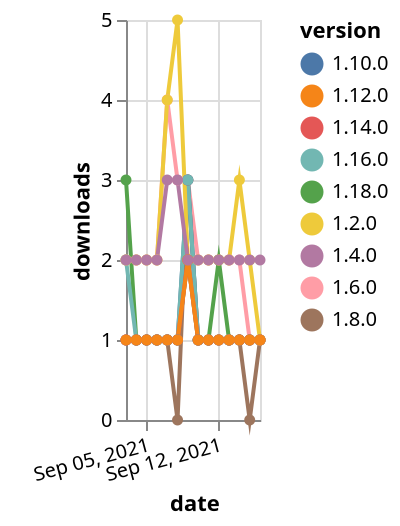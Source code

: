 {"$schema": "https://vega.github.io/schema/vega-lite/v5.json", "description": "A simple bar chart with embedded data.", "data": {"values": [{"date": "2021-09-03", "total": 2524, "delta": 2, "version": "1.6.0"}, {"date": "2021-09-04", "total": 2526, "delta": 2, "version": "1.6.0"}, {"date": "2021-09-05", "total": 2528, "delta": 2, "version": "1.6.0"}, {"date": "2021-09-06", "total": 2530, "delta": 2, "version": "1.6.0"}, {"date": "2021-09-07", "total": 2534, "delta": 4, "version": "1.6.0"}, {"date": "2021-09-08", "total": 2537, "delta": 3, "version": "1.6.0"}, {"date": "2021-09-09", "total": 2540, "delta": 3, "version": "1.6.0"}, {"date": "2021-09-10", "total": 2542, "delta": 2, "version": "1.6.0"}, {"date": "2021-09-11", "total": 2544, "delta": 2, "version": "1.6.0"}, {"date": "2021-09-12", "total": 2546, "delta": 2, "version": "1.6.0"}, {"date": "2021-09-13", "total": 2548, "delta": 2, "version": "1.6.0"}, {"date": "2021-09-14", "total": 2550, "delta": 2, "version": "1.6.0"}, {"date": "2021-09-15", "total": 2551, "delta": 1, "version": "1.6.0"}, {"date": "2021-09-16", "total": 2552, "delta": 1, "version": "1.6.0"}, {"date": "2021-09-03", "total": 123, "delta": 3, "version": "1.18.0"}, {"date": "2021-09-04", "total": 124, "delta": 1, "version": "1.18.0"}, {"date": "2021-09-05", "total": 125, "delta": 1, "version": "1.18.0"}, {"date": "2021-09-06", "total": 126, "delta": 1, "version": "1.18.0"}, {"date": "2021-09-07", "total": 127, "delta": 1, "version": "1.18.0"}, {"date": "2021-09-08", "total": 128, "delta": 1, "version": "1.18.0"}, {"date": "2021-09-09", "total": 130, "delta": 2, "version": "1.18.0"}, {"date": "2021-09-10", "total": 131, "delta": 1, "version": "1.18.0"}, {"date": "2021-09-11", "total": 132, "delta": 1, "version": "1.18.0"}, {"date": "2021-09-12", "total": 134, "delta": 2, "version": "1.18.0"}, {"date": "2021-09-13", "total": 135, "delta": 1, "version": "1.18.0"}, {"date": "2021-09-14", "total": 136, "delta": 1, "version": "1.18.0"}, {"date": "2021-09-15", "total": 137, "delta": 1, "version": "1.18.0"}, {"date": "2021-09-16", "total": 138, "delta": 1, "version": "1.18.0"}, {"date": "2021-09-03", "total": 247, "delta": 1, "version": "1.8.0"}, {"date": "2021-09-04", "total": 248, "delta": 1, "version": "1.8.0"}, {"date": "2021-09-05", "total": 249, "delta": 1, "version": "1.8.0"}, {"date": "2021-09-06", "total": 250, "delta": 1, "version": "1.8.0"}, {"date": "2021-09-07", "total": 251, "delta": 1, "version": "1.8.0"}, {"date": "2021-09-08", "total": 251, "delta": 0, "version": "1.8.0"}, {"date": "2021-09-09", "total": 254, "delta": 3, "version": "1.8.0"}, {"date": "2021-09-10", "total": 255, "delta": 1, "version": "1.8.0"}, {"date": "2021-09-11", "total": 256, "delta": 1, "version": "1.8.0"}, {"date": "2021-09-12", "total": 257, "delta": 1, "version": "1.8.0"}, {"date": "2021-09-13", "total": 258, "delta": 1, "version": "1.8.0"}, {"date": "2021-09-14", "total": 259, "delta": 1, "version": "1.8.0"}, {"date": "2021-09-15", "total": 259, "delta": 0, "version": "1.8.0"}, {"date": "2021-09-16", "total": 260, "delta": 1, "version": "1.8.0"}, {"date": "2021-09-03", "total": 315, "delta": 1, "version": "1.10.0"}, {"date": "2021-09-04", "total": 316, "delta": 1, "version": "1.10.0"}, {"date": "2021-09-05", "total": 317, "delta": 1, "version": "1.10.0"}, {"date": "2021-09-06", "total": 318, "delta": 1, "version": "1.10.0"}, {"date": "2021-09-07", "total": 319, "delta": 1, "version": "1.10.0"}, {"date": "2021-09-08", "total": 320, "delta": 1, "version": "1.10.0"}, {"date": "2021-09-09", "total": 323, "delta": 3, "version": "1.10.0"}, {"date": "2021-09-10", "total": 324, "delta": 1, "version": "1.10.0"}, {"date": "2021-09-11", "total": 325, "delta": 1, "version": "1.10.0"}, {"date": "2021-09-12", "total": 326, "delta": 1, "version": "1.10.0"}, {"date": "2021-09-13", "total": 327, "delta": 1, "version": "1.10.0"}, {"date": "2021-09-14", "total": 328, "delta": 1, "version": "1.10.0"}, {"date": "2021-09-15", "total": 329, "delta": 1, "version": "1.10.0"}, {"date": "2021-09-16", "total": 330, "delta": 1, "version": "1.10.0"}, {"date": "2021-09-03", "total": 181, "delta": 2, "version": "1.16.0"}, {"date": "2021-09-04", "total": 182, "delta": 1, "version": "1.16.0"}, {"date": "2021-09-05", "total": 183, "delta": 1, "version": "1.16.0"}, {"date": "2021-09-06", "total": 184, "delta": 1, "version": "1.16.0"}, {"date": "2021-09-07", "total": 185, "delta": 1, "version": "1.16.0"}, {"date": "2021-09-08", "total": 186, "delta": 1, "version": "1.16.0"}, {"date": "2021-09-09", "total": 189, "delta": 3, "version": "1.16.0"}, {"date": "2021-09-10", "total": 190, "delta": 1, "version": "1.16.0"}, {"date": "2021-09-11", "total": 191, "delta": 1, "version": "1.16.0"}, {"date": "2021-09-12", "total": 192, "delta": 1, "version": "1.16.0"}, {"date": "2021-09-13", "total": 193, "delta": 1, "version": "1.16.0"}, {"date": "2021-09-14", "total": 194, "delta": 1, "version": "1.16.0"}, {"date": "2021-09-15", "total": 195, "delta": 1, "version": "1.16.0"}, {"date": "2021-09-16", "total": 196, "delta": 1, "version": "1.16.0"}, {"date": "2021-09-03", "total": 3286, "delta": 2, "version": "1.2.0"}, {"date": "2021-09-04", "total": 3288, "delta": 2, "version": "1.2.0"}, {"date": "2021-09-05", "total": 3290, "delta": 2, "version": "1.2.0"}, {"date": "2021-09-06", "total": 3292, "delta": 2, "version": "1.2.0"}, {"date": "2021-09-07", "total": 3296, "delta": 4, "version": "1.2.0"}, {"date": "2021-09-08", "total": 3301, "delta": 5, "version": "1.2.0"}, {"date": "2021-09-09", "total": 3303, "delta": 2, "version": "1.2.0"}, {"date": "2021-09-10", "total": 3305, "delta": 2, "version": "1.2.0"}, {"date": "2021-09-11", "total": 3307, "delta": 2, "version": "1.2.0"}, {"date": "2021-09-12", "total": 3309, "delta": 2, "version": "1.2.0"}, {"date": "2021-09-13", "total": 3311, "delta": 2, "version": "1.2.0"}, {"date": "2021-09-14", "total": 3314, "delta": 3, "version": "1.2.0"}, {"date": "2021-09-15", "total": 3316, "delta": 2, "version": "1.2.0"}, {"date": "2021-09-16", "total": 3317, "delta": 1, "version": "1.2.0"}, {"date": "2021-09-03", "total": 156, "delta": 1, "version": "1.14.0"}, {"date": "2021-09-04", "total": 157, "delta": 1, "version": "1.14.0"}, {"date": "2021-09-05", "total": 158, "delta": 1, "version": "1.14.0"}, {"date": "2021-09-06", "total": 159, "delta": 1, "version": "1.14.0"}, {"date": "2021-09-07", "total": 160, "delta": 1, "version": "1.14.0"}, {"date": "2021-09-08", "total": 161, "delta": 1, "version": "1.14.0"}, {"date": "2021-09-09", "total": 163, "delta": 2, "version": "1.14.0"}, {"date": "2021-09-10", "total": 164, "delta": 1, "version": "1.14.0"}, {"date": "2021-09-11", "total": 165, "delta": 1, "version": "1.14.0"}, {"date": "2021-09-12", "total": 166, "delta": 1, "version": "1.14.0"}, {"date": "2021-09-13", "total": 167, "delta": 1, "version": "1.14.0"}, {"date": "2021-09-14", "total": 168, "delta": 1, "version": "1.14.0"}, {"date": "2021-09-15", "total": 169, "delta": 1, "version": "1.14.0"}, {"date": "2021-09-16", "total": 170, "delta": 1, "version": "1.14.0"}, {"date": "2021-09-03", "total": 180, "delta": 1, "version": "1.12.0"}, {"date": "2021-09-04", "total": 181, "delta": 1, "version": "1.12.0"}, {"date": "2021-09-05", "total": 182, "delta": 1, "version": "1.12.0"}, {"date": "2021-09-06", "total": 183, "delta": 1, "version": "1.12.0"}, {"date": "2021-09-07", "total": 184, "delta": 1, "version": "1.12.0"}, {"date": "2021-09-08", "total": 185, "delta": 1, "version": "1.12.0"}, {"date": "2021-09-09", "total": 187, "delta": 2, "version": "1.12.0"}, {"date": "2021-09-10", "total": 188, "delta": 1, "version": "1.12.0"}, {"date": "2021-09-11", "total": 189, "delta": 1, "version": "1.12.0"}, {"date": "2021-09-12", "total": 190, "delta": 1, "version": "1.12.0"}, {"date": "2021-09-13", "total": 191, "delta": 1, "version": "1.12.0"}, {"date": "2021-09-14", "total": 192, "delta": 1, "version": "1.12.0"}, {"date": "2021-09-15", "total": 193, "delta": 1, "version": "1.12.0"}, {"date": "2021-09-16", "total": 194, "delta": 1, "version": "1.12.0"}, {"date": "2021-09-03", "total": 2667, "delta": 2, "version": "1.4.0"}, {"date": "2021-09-04", "total": 2669, "delta": 2, "version": "1.4.0"}, {"date": "2021-09-05", "total": 2671, "delta": 2, "version": "1.4.0"}, {"date": "2021-09-06", "total": 2673, "delta": 2, "version": "1.4.0"}, {"date": "2021-09-07", "total": 2676, "delta": 3, "version": "1.4.0"}, {"date": "2021-09-08", "total": 2679, "delta": 3, "version": "1.4.0"}, {"date": "2021-09-09", "total": 2681, "delta": 2, "version": "1.4.0"}, {"date": "2021-09-10", "total": 2683, "delta": 2, "version": "1.4.0"}, {"date": "2021-09-11", "total": 2685, "delta": 2, "version": "1.4.0"}, {"date": "2021-09-12", "total": 2687, "delta": 2, "version": "1.4.0"}, {"date": "2021-09-13", "total": 2689, "delta": 2, "version": "1.4.0"}, {"date": "2021-09-14", "total": 2691, "delta": 2, "version": "1.4.0"}, {"date": "2021-09-15", "total": 2693, "delta": 2, "version": "1.4.0"}, {"date": "2021-09-16", "total": 2695, "delta": 2, "version": "1.4.0"}]}, "width": "container", "mark": {"type": "line", "point": {"filled": true}}, "encoding": {"x": {"field": "date", "type": "temporal", "timeUnit": "yearmonthdate", "title": "date", "axis": {"labelAngle": -15}}, "y": {"field": "delta", "type": "quantitative", "title": "downloads"}, "color": {"field": "version", "type": "nominal"}, "tooltip": {"field": "delta"}}}